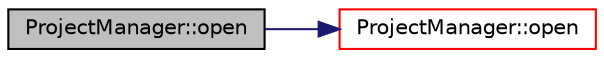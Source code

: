 digraph "ProjectManager::open"
{
 // LATEX_PDF_SIZE
  edge [fontname="Helvetica",fontsize="10",labelfontname="Helvetica",labelfontsize="10"];
  node [fontname="Helvetica",fontsize="10",shape=record];
  rankdir="LR";
  Node1 [label="ProjectManager::open",height=0.2,width=0.4,color="black", fillcolor="grey75", style="filled", fontcolor="black",tooltip=" "];
  Node1 -> Node2 [color="midnightblue",fontsize="10",style="solid",fontname="Helvetica"];
  Node2 [label="ProjectManager::open",height=0.2,width=0.4,color="red", fillcolor="white", style="filled",URL="$class_project_manager.html#ac970236f08b83d3edbae94ba2e8947bc",tooltip=" "];
}

